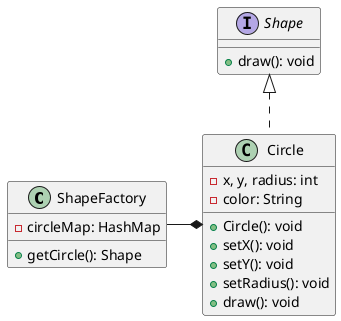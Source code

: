 @startuml
'https://plantuml.com/class-diagram

class ShapeFactory {
    -circleMap: HashMap

    +getCircle(): Shape
}

class Circle implements Shape {
    -x, y, radius: int
    -color: String

    +Circle(): void
    +setX(): void
    +setY(): void
    +setRadius(): void
    +draw(): void
}

interface Shape {
    +draw(): void
}

ShapeFactory -* Circle
@enduml